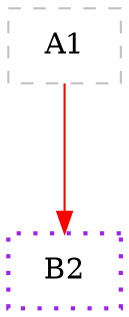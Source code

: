 digraph G {
graph [root="Demo",rankdir   = TB, nodesep           = 0.6, mindist     = 1.0, ranksep = 1.0, overlap = false]
node [style     = "filled", fillcolor = "white", color = "black"]
A1[cpu="0", flags="0x0000200c", type="listdst", shape = "rectangle", color = "gray", style = "dashed, filled"];
B2[cpu="0", flags="0x00108008", type="blockalign", tperiod="1000", pattern="patternA", patentry="false", patexit="true", beamproc="beamA", bpentry="false", bpexit="false", qlo="true", qhi="false", qil="false", shape     = "rectangle", style  = "dotted, filled", fillcolor = "white", penwidth=2, color = "purple"];
A1->B2 [type="defdst", color = "red"];
}
